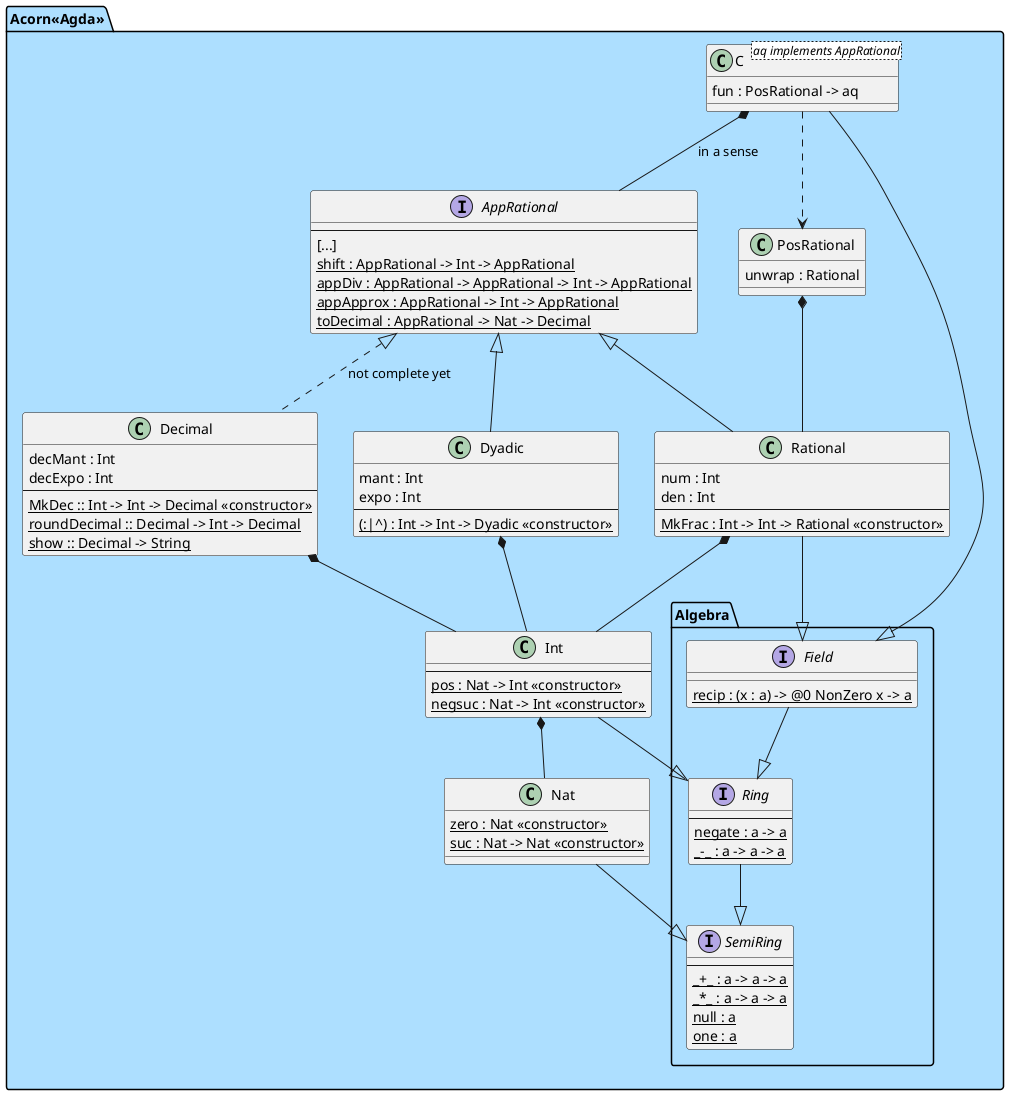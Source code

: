 @startuml runtime

package Acorn<<Agda>> #addfff {
    ' These are only the things
    ' that are to be directly used in the calculator.
    ' There is going to be a complete plan
    ' about all the types and typeclasses in Acorn.

    interface AppRational {
        --
        [...]
        {static} shift : AppRational -> Int -> AppRational
        {static} appDiv : AppRational -> AppRational -> Int -> AppRational
        {static} appApprox : AppRational -> Int -> AppRational
        ' rounds to a decimal with a given precision
        {static} toDecimal : AppRational -> Nat -> Decimal
    }

    class C<aq implements AppRational> {
        fun : PosRational -> aq
    }

    class PosRational {
        ' this is actually S0 Rational
        unwrap : Rational
    }

    class Rational {
        num : Int
        den : Int
        --
        {static} MkFrac : Int -> Int -> Rational <<constructor>>
    }

    class Dyadic {
        mant : Int
        expo : Int
        --
        {static} (:|^) : Int -> Int -> Dyadic <<constructor>>
    }

    class Decimal {
        decMant : Int
        decExpo : Int
        --
        {static} MkDec :: Int -> Int -> Decimal <<constructor>>
        ' rounds to a given number of digits after the decimal point
        {static} roundDecimal :: Decimal -> Int -> Decimal
        {static} show :: Decimal -> String
    }

    class Int {
        --
        {static} pos : Nat -> Int <<constructor>>
        {static} negsuc : Nat -> Int <<constructor>>
    }

    class Nat {
        {static} zero : Nat <<constructor>>
        {static} suc : Nat -> Nat <<constructor>>
    }

    C *-- AppRational: in a sense
    PosRational *-- Rational
    AppRational <|-- Dyadic
    AppRational <|-- Rational
    AppRational <|.. Decimal: not complete yet
    C ..> PosRational
    Dyadic *-- Int
    Decimal *-- Int
    Rational *-- Int
    Int *-- Nat

    ' this has an additional value;
    ' I think adding other packages
    ' would just complicate it
    package Algebra {
        interface SemiRing {
            --
            {static} _+_ : a -> a -> a
            {static} _*_ : a -> a -> a
            {static} null : a
            {static} one : a
        }
        interface Ring {
            --
            {static} negate : a -> a
            {static} _-_ : a -> a -> a
        }
        interface Field {
            {static} recip : (x : a) -> @0 NonZero x -> a
        }
    }

    Nat --|> SemiRing
    Int --|> Ring
    Ring --|> SemiRing
    Field --|> Ring
    Rational --|> Field
    C --|> Field
}

@enduml